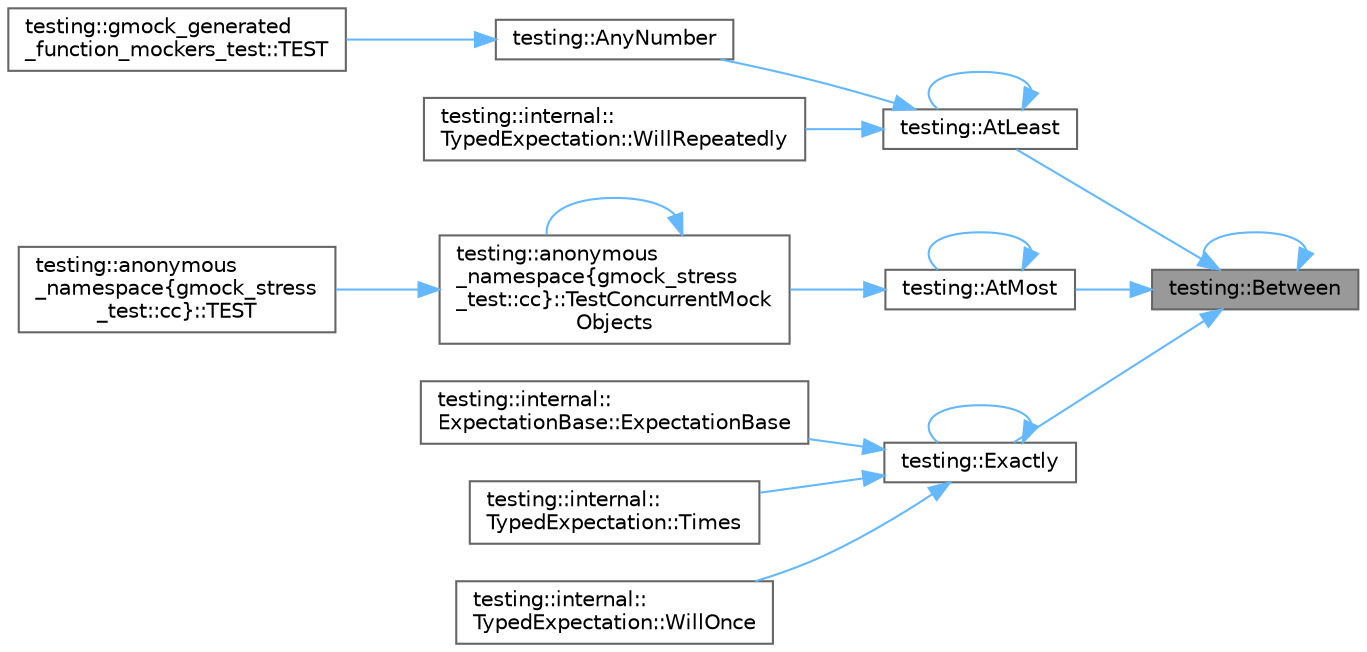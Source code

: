 digraph "testing::Between"
{
 // LATEX_PDF_SIZE
  bgcolor="transparent";
  edge [fontname=Helvetica,fontsize=10,labelfontname=Helvetica,labelfontsize=10];
  node [fontname=Helvetica,fontsize=10,shape=box,height=0.2,width=0.4];
  rankdir="RL";
  Node1 [id="Node000001",label="testing::Between",height=0.2,width=0.4,color="gray40", fillcolor="grey60", style="filled", fontcolor="black",tooltip=" "];
  Node1 -> Node2 [id="edge1_Node000001_Node000002",dir="back",color="steelblue1",style="solid",tooltip=" "];
  Node2 [id="Node000002",label="testing::AtLeast",height=0.2,width=0.4,color="grey40", fillcolor="white", style="filled",URL="$namespacetesting.html#a137297cb3c582843989fbd937cf0fed2",tooltip=" "];
  Node2 -> Node3 [id="edge2_Node000002_Node000003",dir="back",color="steelblue1",style="solid",tooltip=" "];
  Node3 [id="Node000003",label="testing::AnyNumber",height=0.2,width=0.4,color="grey40", fillcolor="white", style="filled",URL="$namespacetesting.html#aa1f8a6371097e1e9b8d6866020f35252",tooltip=" "];
  Node3 -> Node4 [id="edge3_Node000003_Node000004",dir="back",color="steelblue1",style="solid",tooltip=" "];
  Node4 [id="Node000004",label="testing::gmock_generated\l_function_mockers_test::TEST",height=0.2,width=0.4,color="grey40", fillcolor="white", style="filled",URL="$namespacetesting_1_1gmock__generated__function__mockers__test.html#a5f59a7b507101fc0dbb558c090974f02",tooltip=" "];
  Node2 -> Node2 [id="edge4_Node000002_Node000002",dir="back",color="steelblue1",style="solid",tooltip=" "];
  Node2 -> Node5 [id="edge5_Node000002_Node000005",dir="back",color="steelblue1",style="solid",tooltip=" "];
  Node5 [id="Node000005",label="testing::internal::\lTypedExpectation::WillRepeatedly",height=0.2,width=0.4,color="grey40", fillcolor="white", style="filled",URL="$classtesting_1_1internal_1_1_typed_expectation.html#a247042631c1f86b715a0ffa9d578b61c",tooltip=" "];
  Node1 -> Node6 [id="edge6_Node000001_Node000006",dir="back",color="steelblue1",style="solid",tooltip=" "];
  Node6 [id="Node000006",label="testing::AtMost",height=0.2,width=0.4,color="grey40", fillcolor="white", style="filled",URL="$namespacetesting.html#a5487cd1068c78821ced96fbf542a91bb",tooltip=" "];
  Node6 -> Node6 [id="edge7_Node000006_Node000006",dir="back",color="steelblue1",style="solid",tooltip=" "];
  Node6 -> Node7 [id="edge8_Node000006_Node000007",dir="back",color="steelblue1",style="solid",tooltip=" "];
  Node7 [id="Node000007",label="testing::anonymous\l_namespace\{gmock_stress\l_test::cc\}::TestConcurrentMock\lObjects",height=0.2,width=0.4,color="grey40", fillcolor="white", style="filled",URL="$namespacetesting_1_1anonymous__namespace_02gmock__stress__test_8cc_03.html#a221fa26c90939d7af5923adcfc5aebce",tooltip=" "];
  Node7 -> Node8 [id="edge9_Node000007_Node000008",dir="back",color="steelblue1",style="solid",tooltip=" "];
  Node8 [id="Node000008",label="testing::anonymous\l_namespace\{gmock_stress\l_test::cc\}::TEST",height=0.2,width=0.4,color="grey40", fillcolor="white", style="filled",URL="$namespacetesting_1_1anonymous__namespace_02gmock__stress__test_8cc_03.html#a779cca0333f45e227c11e9a9bcb412a2",tooltip=" "];
  Node7 -> Node7 [id="edge10_Node000007_Node000007",dir="back",color="steelblue1",style="solid",tooltip=" "];
  Node1 -> Node1 [id="edge11_Node000001_Node000001",dir="back",color="steelblue1",style="solid",tooltip=" "];
  Node1 -> Node9 [id="edge12_Node000001_Node000009",dir="back",color="steelblue1",style="solid",tooltip=" "];
  Node9 [id="Node000009",label="testing::Exactly",height=0.2,width=0.4,color="grey40", fillcolor="white", style="filled",URL="$namespacetesting.html#aa9b1b32ba9e8d3db8ac0af0fc8785c8d",tooltip=" "];
  Node9 -> Node9 [id="edge13_Node000009_Node000009",dir="back",color="steelblue1",style="solid",tooltip=" "];
  Node9 -> Node10 [id="edge14_Node000009_Node000010",dir="back",color="steelblue1",style="solid",tooltip=" "];
  Node10 [id="Node000010",label="testing::internal::\lExpectationBase::ExpectationBase",height=0.2,width=0.4,color="grey40", fillcolor="white", style="filled",URL="$classtesting_1_1internal_1_1_expectation_base.html#a7ba2da3ba34dfca22d2202934405e676",tooltip=" "];
  Node9 -> Node11 [id="edge15_Node000009_Node000011",dir="back",color="steelblue1",style="solid",tooltip=" "];
  Node11 [id="Node000011",label="testing::internal::\lTypedExpectation::Times",height=0.2,width=0.4,color="grey40", fillcolor="white", style="filled",URL="$classtesting_1_1internal_1_1_typed_expectation.html#ab363bfe77169976d4c119a0f0e61410b",tooltip=" "];
  Node9 -> Node12 [id="edge16_Node000009_Node000012",dir="back",color="steelblue1",style="solid",tooltip=" "];
  Node12 [id="Node000012",label="testing::internal::\lTypedExpectation::WillOnce",height=0.2,width=0.4,color="grey40", fillcolor="white", style="filled",URL="$classtesting_1_1internal_1_1_typed_expectation.html#a3ce91bd42cfd36076f86b67c73526f5f",tooltip=" "];
}
